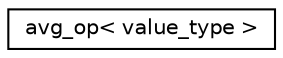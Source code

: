 digraph "Graphical Class Hierarchy"
{
  edge [fontname="Helvetica",fontsize="10",labelfontname="Helvetica",labelfontsize="10"];
  node [fontname="Helvetica",fontsize="10",shape=record];
  rankdir="LR";
  Node1 [label="avg_op\< value_type \>",height=0.2,width=0.4,color="black", fillcolor="white", style="filled",URL="$structavg__op.html"];
}
